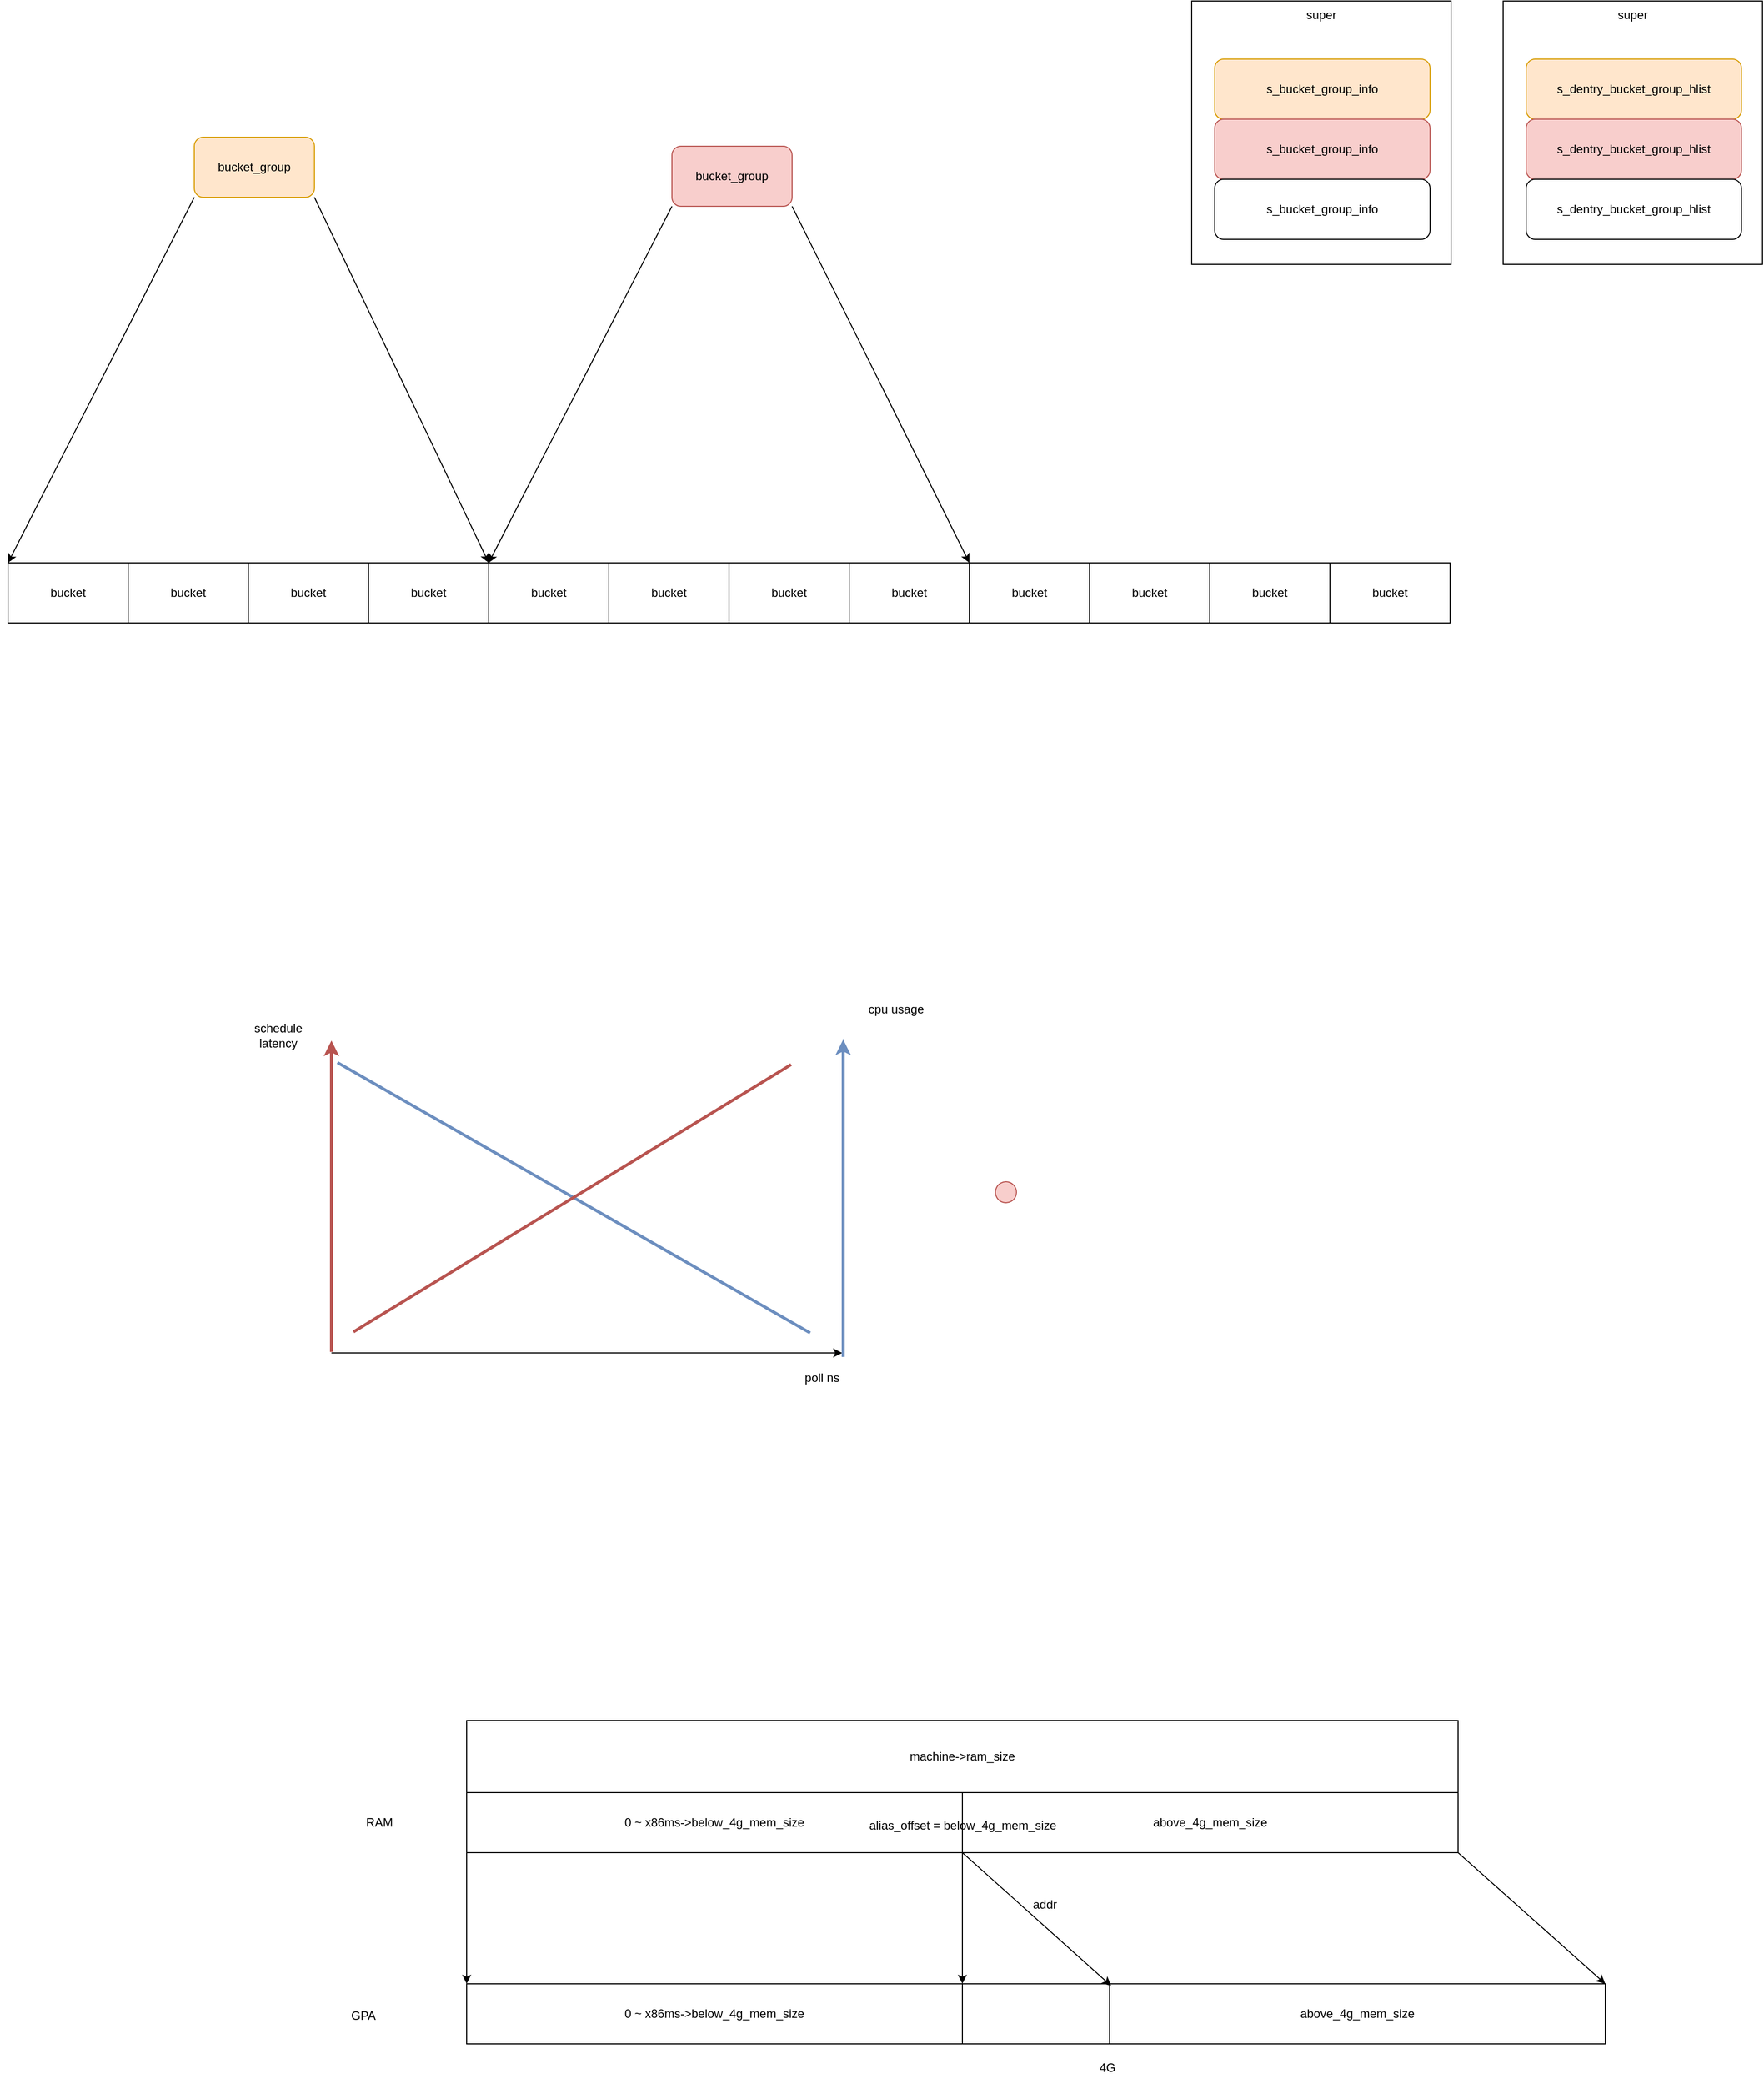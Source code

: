 <mxfile version="17.1.3" type="github"><diagram id="5roqq5d8W0yNFUTIzug7" name="Page-1"><mxGraphModel dx="2391" dy="762" grid="0" gridSize="10" guides="1" tooltips="1" connect="1" arrows="1" fold="1" page="0" pageScale="1" pageWidth="827" pageHeight="1169" math="0" shadow="0"><root><mxCell id="0"/><mxCell id="1" parent="0"/><mxCell id="uhYk4zOmdEUl3mU3epi0-10" value="" style="ellipse;whiteSpace=wrap;html=1;aspect=fixed;rotation=15;fillColor=#f8cecc;strokeColor=#b85450;" parent="1" vertex="1"><mxGeometry x="947" y="1591" width="21" height="21" as="geometry"/></mxCell><mxCell id="TUUGB-x-Zm_tVinQ1iip-1" value="bucket" style="rounded=0;whiteSpace=wrap;html=1;" parent="1" vertex="1"><mxGeometry x="-39" y="973" width="120" height="60" as="geometry"/></mxCell><mxCell id="TUUGB-x-Zm_tVinQ1iip-2" value="&lt;span&gt;bucket&lt;/span&gt;" style="rounded=0;whiteSpace=wrap;html=1;" parent="1" vertex="1"><mxGeometry x="81" y="973" width="120" height="60" as="geometry"/></mxCell><mxCell id="TUUGB-x-Zm_tVinQ1iip-3" value="&lt;span&gt;bucket&lt;/span&gt;" style="rounded=0;whiteSpace=wrap;html=1;" parent="1" vertex="1"><mxGeometry x="201" y="973" width="120" height="60" as="geometry"/></mxCell><mxCell id="TUUGB-x-Zm_tVinQ1iip-4" value="&lt;span&gt;bucket&lt;/span&gt;" style="rounded=0;whiteSpace=wrap;html=1;" parent="1" vertex="1"><mxGeometry x="321" y="973" width="120" height="60" as="geometry"/></mxCell><mxCell id="TUUGB-x-Zm_tVinQ1iip-5" value="&lt;span&gt;bucket&lt;/span&gt;" style="rounded=0;whiteSpace=wrap;html=1;" parent="1" vertex="1"><mxGeometry x="441" y="973" width="120" height="60" as="geometry"/></mxCell><mxCell id="TUUGB-x-Zm_tVinQ1iip-6" value="&lt;span&gt;bucket&lt;/span&gt;" style="rounded=0;whiteSpace=wrap;html=1;" parent="1" vertex="1"><mxGeometry x="561" y="973" width="120" height="60" as="geometry"/></mxCell><mxCell id="TUUGB-x-Zm_tVinQ1iip-7" value="&lt;span&gt;bucket&lt;/span&gt;" style="rounded=0;whiteSpace=wrap;html=1;" parent="1" vertex="1"><mxGeometry x="681" y="973" width="120" height="60" as="geometry"/></mxCell><mxCell id="TUUGB-x-Zm_tVinQ1iip-8" value="&lt;span&gt;bucket&lt;/span&gt;" style="rounded=0;whiteSpace=wrap;html=1;" parent="1" vertex="1"><mxGeometry x="801" y="973" width="120" height="60" as="geometry"/></mxCell><mxCell id="TUUGB-x-Zm_tVinQ1iip-9" value="&lt;span&gt;bucket&lt;/span&gt;" style="rounded=0;whiteSpace=wrap;html=1;" parent="1" vertex="1"><mxGeometry x="921" y="973" width="120" height="60" as="geometry"/></mxCell><mxCell id="TUUGB-x-Zm_tVinQ1iip-10" value="bucket_group" style="rounded=1;whiteSpace=wrap;html=1;fillColor=#ffe6cc;strokeColor=#d79b00;" parent="1" vertex="1"><mxGeometry x="147" y="548" width="120" height="60" as="geometry"/></mxCell><mxCell id="TUUGB-x-Zm_tVinQ1iip-11" value="" style="endArrow=classic;html=1;rounded=0;exitX=0;exitY=1;exitDx=0;exitDy=0;entryX=0;entryY=0;entryDx=0;entryDy=0;" parent="1" source="TUUGB-x-Zm_tVinQ1iip-10" target="TUUGB-x-Zm_tVinQ1iip-1" edge="1"><mxGeometry width="50" height="50" relative="1" as="geometry"><mxPoint x="92" y="764" as="sourcePoint"/><mxPoint x="142" y="714" as="targetPoint"/></mxGeometry></mxCell><mxCell id="TUUGB-x-Zm_tVinQ1iip-12" value="" style="endArrow=classic;html=1;rounded=0;exitX=1;exitY=1;exitDx=0;exitDy=0;entryX=1;entryY=0;entryDx=0;entryDy=0;" parent="1" source="TUUGB-x-Zm_tVinQ1iip-10" target="TUUGB-x-Zm_tVinQ1iip-4" edge="1"><mxGeometry width="50" height="50" relative="1" as="geometry"><mxPoint x="403" y="783" as="sourcePoint"/><mxPoint x="453" y="733" as="targetPoint"/></mxGeometry></mxCell><mxCell id="TUUGB-x-Zm_tVinQ1iip-13" value="bucket_group" style="rounded=1;whiteSpace=wrap;html=1;fillColor=#f8cecc;strokeColor=#b85450;" parent="1" vertex="1"><mxGeometry x="624" y="557" width="120" height="60" as="geometry"/></mxCell><mxCell id="TUUGB-x-Zm_tVinQ1iip-14" value="" style="endArrow=classic;html=1;rounded=0;entryX=0;entryY=0;entryDx=0;entryDy=0;exitX=0;exitY=1;exitDx=0;exitDy=0;" parent="1" source="TUUGB-x-Zm_tVinQ1iip-13" target="TUUGB-x-Zm_tVinQ1iip-5" edge="1"><mxGeometry width="50" height="50" relative="1" as="geometry"><mxPoint x="503" y="789" as="sourcePoint"/><mxPoint x="553" y="739" as="targetPoint"/></mxGeometry></mxCell><mxCell id="TUUGB-x-Zm_tVinQ1iip-16" value="" style="endArrow=classic;html=1;rounded=0;exitX=1;exitY=1;exitDx=0;exitDy=0;entryX=0;entryY=0;entryDx=0;entryDy=0;" parent="1" source="TUUGB-x-Zm_tVinQ1iip-13" target="TUUGB-x-Zm_tVinQ1iip-9" edge="1"><mxGeometry width="50" height="50" relative="1" as="geometry"><mxPoint x="876" y="797" as="sourcePoint"/><mxPoint x="926" y="747" as="targetPoint"/></mxGeometry></mxCell><mxCell id="TUUGB-x-Zm_tVinQ1iip-21" value="super" style="rounded=0;whiteSpace=wrap;html=1;verticalAlign=top;" parent="1" vertex="1"><mxGeometry x="1143" y="412" width="259" height="263" as="geometry"/></mxCell><mxCell id="TUUGB-x-Zm_tVinQ1iip-17" value="s_bucket_group_info" style="rounded=1;whiteSpace=wrap;html=1;fillColor=#ffe6cc;strokeColor=#d79b00;" parent="1" vertex="1"><mxGeometry x="1166" y="470" width="215" height="60" as="geometry"/></mxCell><mxCell id="TUUGB-x-Zm_tVinQ1iip-19" value="s_bucket_group_info" style="rounded=1;whiteSpace=wrap;html=1;fillColor=#f8cecc;strokeColor=#b85450;" parent="1" vertex="1"><mxGeometry x="1166" y="530" width="215" height="60" as="geometry"/></mxCell><mxCell id="TUUGB-x-Zm_tVinQ1iip-20" value="s_bucket_group_info" style="rounded=1;whiteSpace=wrap;html=1;" parent="1" vertex="1"><mxGeometry x="1166" y="590" width="215" height="60" as="geometry"/></mxCell><mxCell id="TUUGB-x-Zm_tVinQ1iip-22" value="super" style="rounded=0;whiteSpace=wrap;html=1;verticalAlign=top;" parent="1" vertex="1"><mxGeometry x="1454" y="412" width="259" height="263" as="geometry"/></mxCell><mxCell id="TUUGB-x-Zm_tVinQ1iip-23" value="s_dentry_bucket_group_hlist" style="rounded=1;whiteSpace=wrap;html=1;fillColor=#ffe6cc;strokeColor=#d79b00;" parent="1" vertex="1"><mxGeometry x="1477" y="470" width="215" height="60" as="geometry"/></mxCell><mxCell id="TUUGB-x-Zm_tVinQ1iip-24" value="s_dentry_bucket_group_hlist" style="rounded=1;whiteSpace=wrap;html=1;fillColor=#f8cecc;strokeColor=#b85450;" parent="1" vertex="1"><mxGeometry x="1477" y="530" width="215" height="60" as="geometry"/></mxCell><mxCell id="TUUGB-x-Zm_tVinQ1iip-25" value="s_dentry_bucket_group_hlist" style="rounded=1;whiteSpace=wrap;html=1;" parent="1" vertex="1"><mxGeometry x="1477" y="590" width="215" height="60" as="geometry"/></mxCell><mxCell id="TUUGB-x-Zm_tVinQ1iip-26" value="&lt;span&gt;bucket&lt;/span&gt;" style="rounded=0;whiteSpace=wrap;html=1;" parent="1" vertex="1"><mxGeometry x="1041" y="973" width="120" height="60" as="geometry"/></mxCell><mxCell id="TUUGB-x-Zm_tVinQ1iip-27" value="&lt;span&gt;bucket&lt;/span&gt;" style="rounded=0;whiteSpace=wrap;html=1;" parent="1" vertex="1"><mxGeometry x="1161" y="973" width="120" height="60" as="geometry"/></mxCell><mxCell id="TUUGB-x-Zm_tVinQ1iip-28" value="&lt;span&gt;bucket&lt;/span&gt;" style="rounded=0;whiteSpace=wrap;html=1;" parent="1" vertex="1"><mxGeometry x="1281" y="973" width="120" height="60" as="geometry"/></mxCell><mxCell id="uhYk4zOmdEUl3mU3epi0-1" value="" style="endArrow=classic;html=1;rounded=0;fillColor=#f8cecc;strokeColor=#b85450;strokeWidth=3;" parent="1" edge="1"><mxGeometry width="50" height="50" relative="1" as="geometry"><mxPoint x="284" y="1761" as="sourcePoint"/><mxPoint x="284" y="1450" as="targetPoint"/></mxGeometry></mxCell><mxCell id="uhYk4zOmdEUl3mU3epi0-2" value="" style="endArrow=classic;html=1;rounded=0;" parent="1" edge="1"><mxGeometry width="50" height="50" relative="1" as="geometry"><mxPoint x="284" y="1762" as="sourcePoint"/><mxPoint x="794" y="1762" as="targetPoint"/></mxGeometry></mxCell><mxCell id="uhYk4zOmdEUl3mU3epi0-3" value="" style="endArrow=classic;html=1;rounded=0;fillColor=#dae8fc;strokeColor=#6c8ebf;strokeWidth=3;" parent="1" edge="1"><mxGeometry width="50" height="50" relative="1" as="geometry"><mxPoint x="795" y="1766" as="sourcePoint"/><mxPoint x="795" y="1449" as="targetPoint"/></mxGeometry></mxCell><mxCell id="uhYk4zOmdEUl3mU3epi0-4" value="poll ns" style="text;html=1;strokeColor=none;fillColor=none;align=center;verticalAlign=middle;whiteSpace=wrap;rounded=0;" parent="1" vertex="1"><mxGeometry x="744" y="1772" width="60" height="30" as="geometry"/></mxCell><mxCell id="uhYk4zOmdEUl3mU3epi0-5" value="cpu usage" style="text;html=1;strokeColor=none;fillColor=none;align=center;verticalAlign=middle;whiteSpace=wrap;rounded=0;" parent="1" vertex="1"><mxGeometry x="818" y="1404" width="60" height="30" as="geometry"/></mxCell><mxCell id="uhYk4zOmdEUl3mU3epi0-6" value="schedule latency" style="text;html=1;strokeColor=none;fillColor=none;align=center;verticalAlign=middle;whiteSpace=wrap;rounded=0;" parent="1" vertex="1"><mxGeometry x="201" y="1430" width="60" height="30" as="geometry"/></mxCell><mxCell id="uhYk4zOmdEUl3mU3epi0-8" value="" style="endArrow=none;html=1;rounded=0;fillColor=#dae8fc;strokeColor=#6c8ebf;strokeWidth=3;" parent="1" edge="1"><mxGeometry width="50" height="50" relative="1" as="geometry"><mxPoint x="290" y="1472" as="sourcePoint"/><mxPoint x="762" y="1742" as="targetPoint"/></mxGeometry></mxCell><mxCell id="uhYk4zOmdEUl3mU3epi0-9" value="" style="endArrow=none;html=1;rounded=0;fillColor=#f8cecc;strokeColor=#b85450;strokeWidth=3;" parent="1" edge="1"><mxGeometry width="50" height="50" relative="1" as="geometry"><mxPoint x="306" y="1741" as="sourcePoint"/><mxPoint x="743" y="1474" as="targetPoint"/></mxGeometry></mxCell><mxCell id="WkFpqvfYWSanWCgJRVbp-1" value="" style="rounded=0;whiteSpace=wrap;html=1;" parent="1" vertex="1"><mxGeometry x="419" y="2392" width="1137" height="60" as="geometry"/></mxCell><mxCell id="WkFpqvfYWSanWCgJRVbp-2" value="0 ~&amp;nbsp;x86ms-&amp;gt;below_4g_mem_size" style="rounded=0;whiteSpace=wrap;html=1;" parent="1" vertex="1"><mxGeometry x="419" y="2392" width="495" height="60" as="geometry"/></mxCell><mxCell id="WkFpqvfYWSanWCgJRVbp-3" value="above_4g_mem_size" style="rounded=0;whiteSpace=wrap;html=1;" parent="1" vertex="1"><mxGeometry x="1061" y="2392" width="495" height="60" as="geometry"/></mxCell><mxCell id="WkFpqvfYWSanWCgJRVbp-4" value="GPA" style="text;html=1;strokeColor=none;fillColor=none;align=center;verticalAlign=middle;whiteSpace=wrap;rounded=0;" parent="1" vertex="1"><mxGeometry x="286" y="2409" width="60" height="30" as="geometry"/></mxCell><mxCell id="WkFpqvfYWSanWCgJRVbp-7" value="RAM" style="text;html=1;strokeColor=none;fillColor=none;align=center;verticalAlign=middle;whiteSpace=wrap;rounded=0;" parent="1" vertex="1"><mxGeometry x="302" y="2216" width="60" height="30" as="geometry"/></mxCell><mxCell id="WkFpqvfYWSanWCgJRVbp-9" value="above_4g_mem_size" style="rounded=0;whiteSpace=wrap;html=1;" parent="1" vertex="1"><mxGeometry x="914" y="2201" width="495" height="60" as="geometry"/></mxCell><mxCell id="WkFpqvfYWSanWCgJRVbp-10" value="0 ~&amp;nbsp;x86ms-&amp;gt;below_4g_mem_size" style="rounded=0;whiteSpace=wrap;html=1;" parent="1" vertex="1"><mxGeometry x="419" y="2201" width="495" height="60" as="geometry"/></mxCell><mxCell id="WkFpqvfYWSanWCgJRVbp-11" value="" style="endArrow=classic;html=1;rounded=0;exitX=0;exitY=1;exitDx=0;exitDy=0;entryX=0;entryY=0;entryDx=0;entryDy=0;" parent="1" source="WkFpqvfYWSanWCgJRVbp-10" target="WkFpqvfYWSanWCgJRVbp-2" edge="1"><mxGeometry width="50" height="50" relative="1" as="geometry"><mxPoint x="611" y="2373" as="sourcePoint"/><mxPoint x="661" y="2323" as="targetPoint"/></mxGeometry></mxCell><mxCell id="WkFpqvfYWSanWCgJRVbp-12" value="" style="endArrow=classic;html=1;rounded=0;exitX=0;exitY=1;exitDx=0;exitDy=0;entryX=1;entryY=0;entryDx=0;entryDy=0;" parent="1" source="WkFpqvfYWSanWCgJRVbp-9" target="WkFpqvfYWSanWCgJRVbp-2" edge="1"><mxGeometry width="50" height="50" relative="1" as="geometry"><mxPoint x="903" y="2296" as="sourcePoint"/><mxPoint x="1031" y="2313" as="targetPoint"/></mxGeometry></mxCell><mxCell id="WkFpqvfYWSanWCgJRVbp-13" value="" style="endArrow=classic;html=1;rounded=0;exitX=1;exitY=1;exitDx=0;exitDy=0;entryX=0.566;entryY=0.033;entryDx=0;entryDy=0;entryPerimeter=0;" parent="1" source="WkFpqvfYWSanWCgJRVbp-10" target="WkFpqvfYWSanWCgJRVbp-1" edge="1"><mxGeometry width="50" height="50" relative="1" as="geometry"><mxPoint x="1424" y="2353" as="sourcePoint"/><mxPoint x="1474" y="2303" as="targetPoint"/></mxGeometry></mxCell><mxCell id="WkFpqvfYWSanWCgJRVbp-14" value="" style="endArrow=classic;html=1;rounded=0;exitX=1;exitY=1;exitDx=0;exitDy=0;entryX=1;entryY=0;entryDx=0;entryDy=0;" parent="1" source="WkFpqvfYWSanWCgJRVbp-9" target="WkFpqvfYWSanWCgJRVbp-3" edge="1"><mxGeometry width="50" height="50" relative="1" as="geometry"><mxPoint x="1478" y="2355" as="sourcePoint"/><mxPoint x="1528" y="2305" as="targetPoint"/></mxGeometry></mxCell><mxCell id="WkFpqvfYWSanWCgJRVbp-15" value="machine-&amp;gt;ram_size" style="rounded=0;whiteSpace=wrap;html=1;" parent="1" vertex="1"><mxGeometry x="419" y="2129" width="990" height="72" as="geometry"/></mxCell><mxCell id="WkFpqvfYWSanWCgJRVbp-17" value="4G" style="text;html=1;strokeColor=none;fillColor=none;align=center;verticalAlign=middle;whiteSpace=wrap;rounded=0;" parent="1" vertex="1"><mxGeometry x="1029" y="2461" width="60" height="30" as="geometry"/></mxCell><mxCell id="WkFpqvfYWSanWCgJRVbp-18" value="alias_offset = below_4g_mem_size" style="text;html=1;align=center;verticalAlign=middle;resizable=0;points=[];autosize=1;strokeColor=none;fillColor=none;" parent="1" vertex="1"><mxGeometry x="815.5" y="2225" width="197" height="18" as="geometry"/></mxCell><mxCell id="WkFpqvfYWSanWCgJRVbp-19" value="addr" style="text;html=1;align=center;verticalAlign=middle;resizable=0;points=[];autosize=1;strokeColor=none;fillColor=none;" parent="1" vertex="1"><mxGeometry x="978.5" y="2304" width="34" height="18" as="geometry"/></mxCell></root></mxGraphModel></diagram></mxfile>